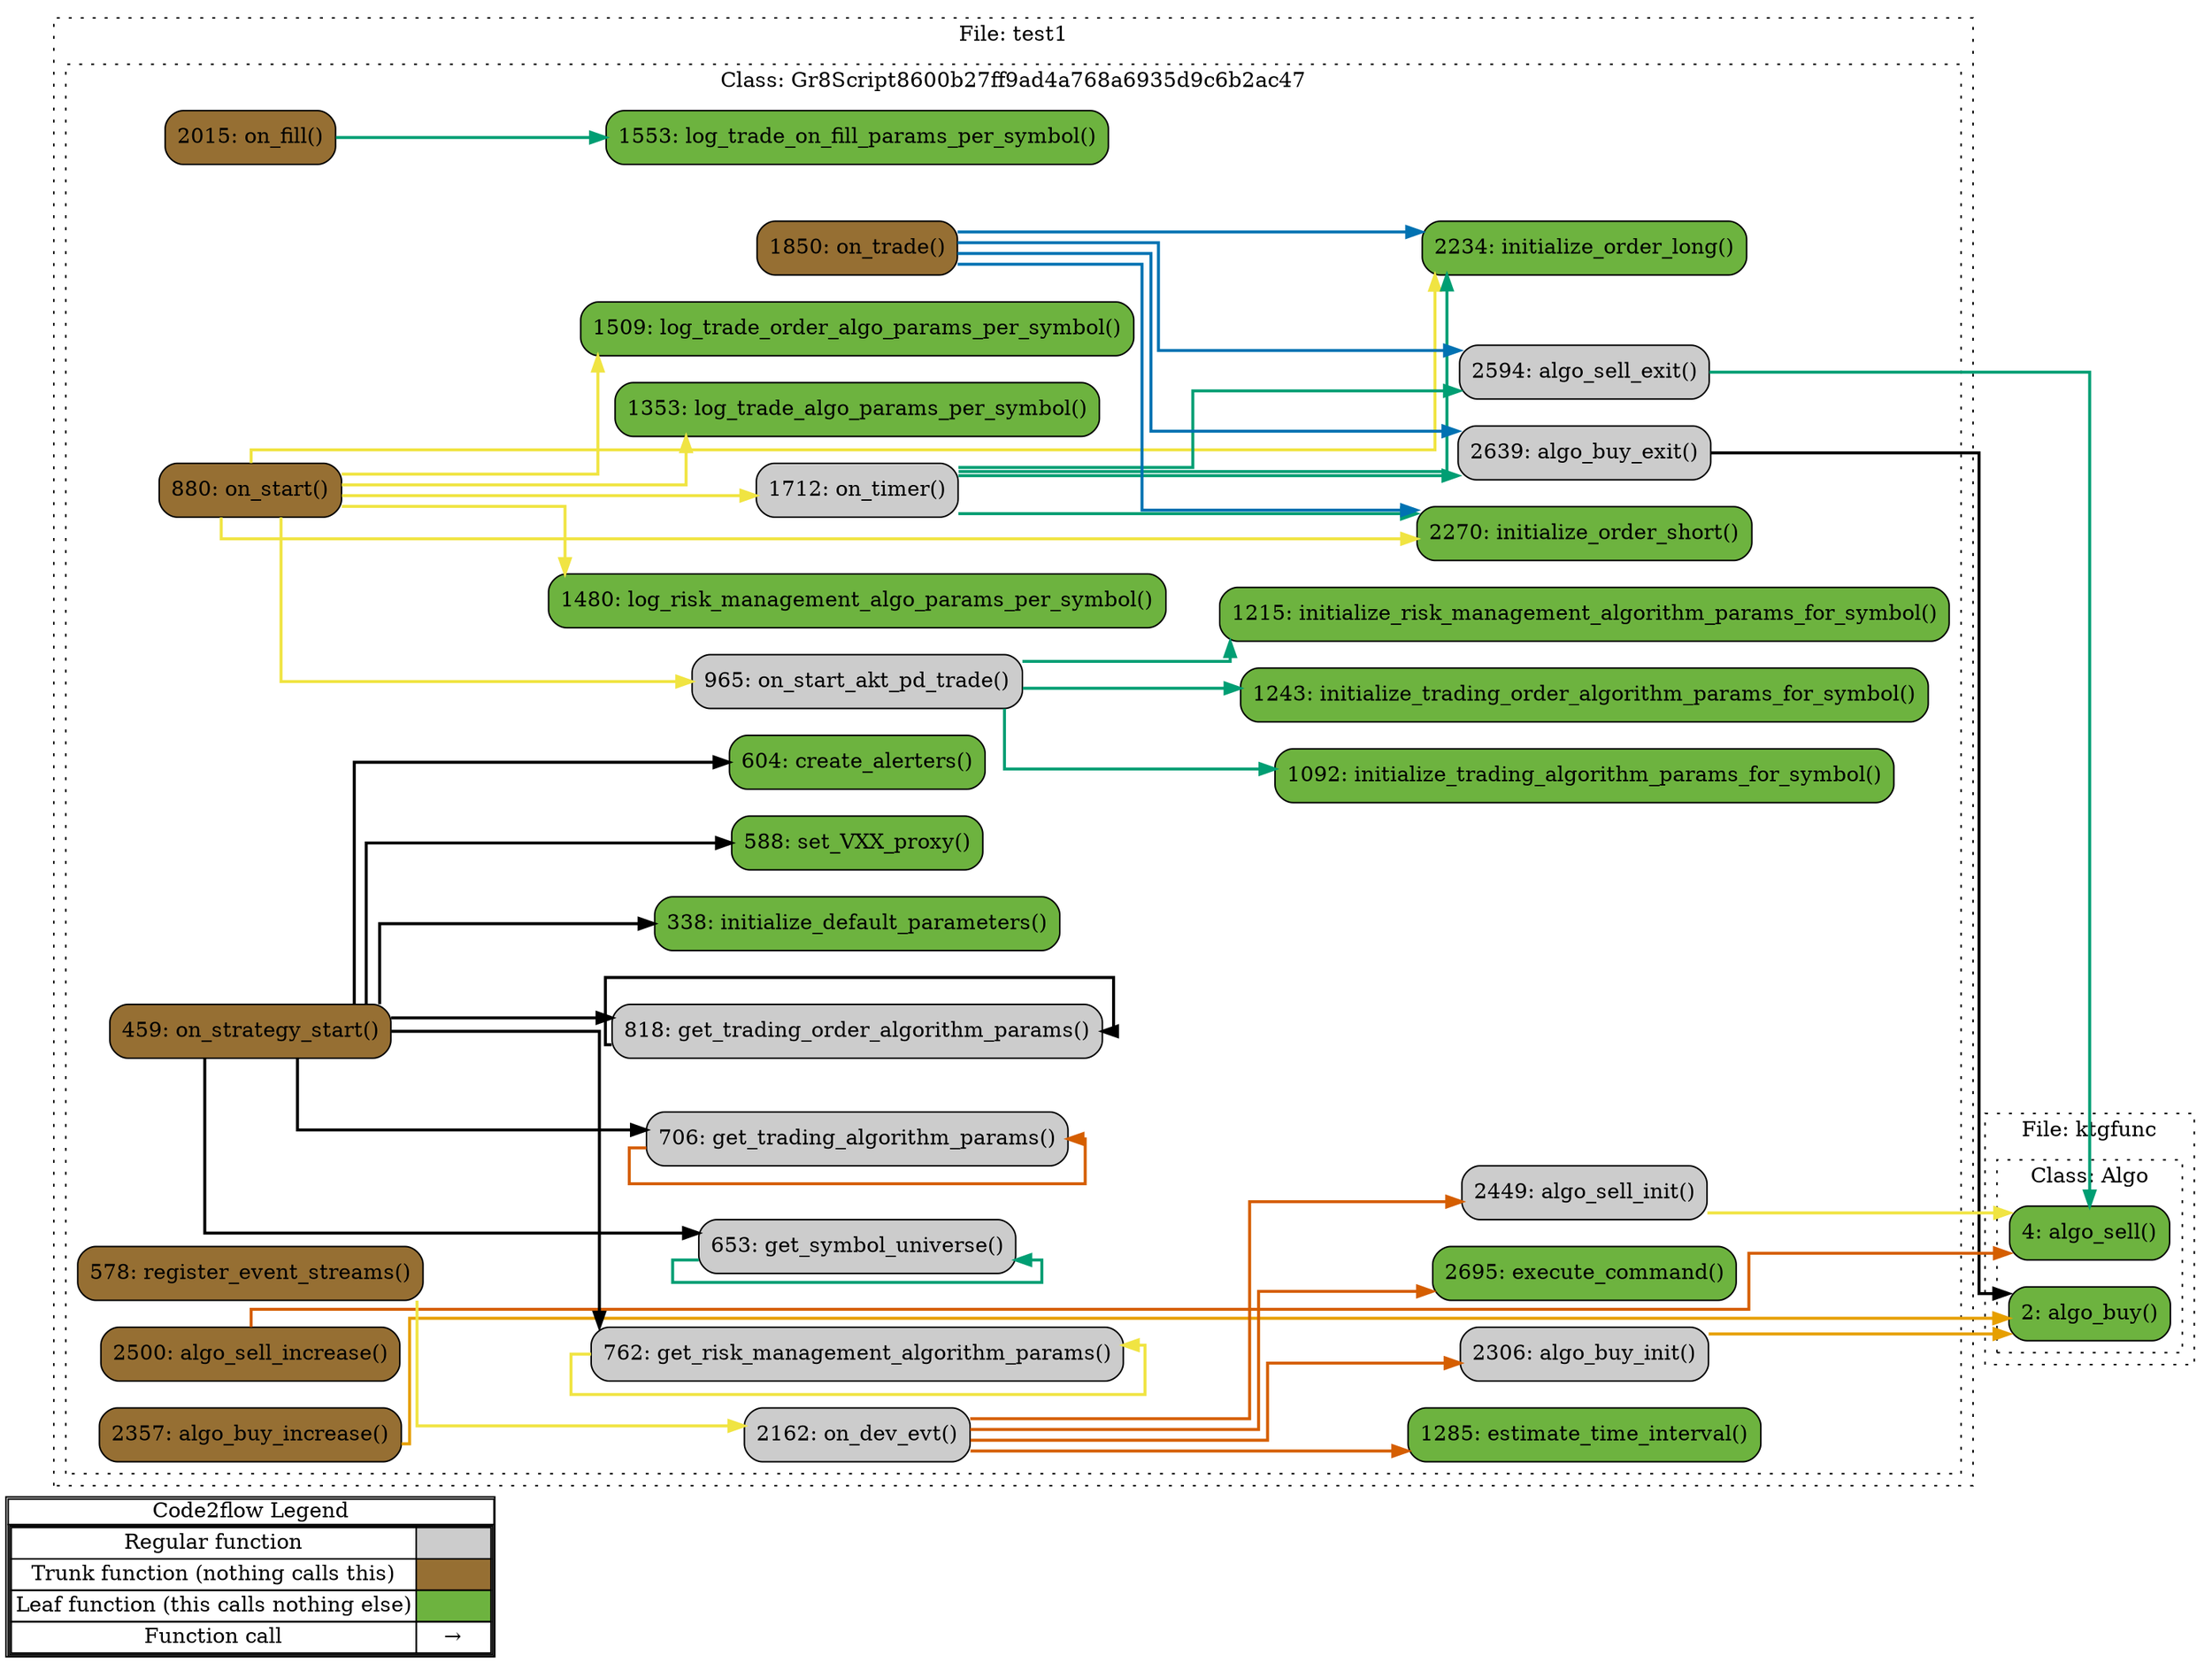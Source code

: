 digraph G {
concentrate=true;
splines="ortho";
rankdir="LR";
subgraph legend{
    rank = min;
    label = "legend";
    Legend [shape=none, margin=0, label = <
        <table cellspacing="0" cellpadding="0" border="1"><tr><td>Code2flow Legend</td></tr><tr><td>
        <table cellspacing="0">
        <tr><td>Regular function</td><td width="50px" bgcolor='#cccccc'></td></tr>
        <tr><td>Trunk function (nothing calls this)</td><td bgcolor='#966F33'></td></tr>
        <tr><td>Leaf function (this calls nothing else)</td><td bgcolor='#6db33f'></td></tr>
        <tr><td>Function call</td><td><font color='black'>&#8594;</font></td></tr>
        </table></td></tr></table>
        >];
}node_8ff64cdf [label="2: algo_buy()" my_metadata="Some metadata value" name="ktgfunc::Algo.algo_buy" shape="rect" style="rounded,filled" fillcolor="#6db33f" ];
node_840ef9eb [label="4: algo_sell()" name="ktgfunc::Algo.algo_sell" shape="rect" style="rounded,filled" fillcolor="#6db33f" ];
node_0ecd7da8 [label="2639: algo_buy_exit()" name="test1::Gr8Script8600b27ff9ad4a768a6935d9c6b2ac47.algo_buy_exit" shape="rect" style="rounded,filled" fillcolor="#cccccc" ];
node_2a31bec9 [label="2357: algo_buy_increase()" name="test1::Gr8Script8600b27ff9ad4a768a6935d9c6b2ac47.algo_buy_increase" shape="rect" style="rounded,filled" fillcolor="#966F33" ];
node_bd9a1c51 [label="2306: algo_buy_init()" name="test1::Gr8Script8600b27ff9ad4a768a6935d9c6b2ac47.algo_buy_init" shape="rect" style="rounded,filled" fillcolor="#cccccc" ];
node_2009b5e3 [label="2594: algo_sell_exit()" name="test1::Gr8Script8600b27ff9ad4a768a6935d9c6b2ac47.algo_sell_exit" shape="rect" style="rounded,filled" fillcolor="#cccccc" ];
node_01b91d76 [label="2500: algo_sell_increase()" name="test1::Gr8Script8600b27ff9ad4a768a6935d9c6b2ac47.algo_sell_increase" shape="rect" style="rounded,filled" fillcolor="#966F33" ];
node_90901abc [label="2449: algo_sell_init()" name="test1::Gr8Script8600b27ff9ad4a768a6935d9c6b2ac47.algo_sell_init" shape="rect" style="rounded,filled" fillcolor="#cccccc" ];
node_5a48158f [label="604: create_alerters()" name="test1::Gr8Script8600b27ff9ad4a768a6935d9c6b2ac47.create_alerters" shape="rect" style="rounded,filled" fillcolor="#6db33f" ];
node_29a1c0fa [label="1285: estimate_time_interval()" name="test1::Gr8Script8600b27ff9ad4a768a6935d9c6b2ac47.estimate_time_interval" shape="rect" style="rounded,filled" fillcolor="#6db33f" ];
node_89c893f0 [label="2695: execute_command()" name="test1::Gr8Script8600b27ff9ad4a768a6935d9c6b2ac47.execute_command" shape="rect" style="rounded,filled" fillcolor="#6db33f" ];
node_67171b2c [label="762: get_risk_management_algorithm_params()" name="test1::Gr8Script8600b27ff9ad4a768a6935d9c6b2ac47.get_risk_management_algorithm_params" shape="rect" style="rounded,filled" fillcolor="#cccccc" ];
node_2085ee5b [label="653: get_symbol_universe()" name="test1::Gr8Script8600b27ff9ad4a768a6935d9c6b2ac47.get_symbol_universe" shape="rect" style="rounded,filled" fillcolor="#cccccc" ];
node_0df74306 [label="706: get_trading_algorithm_params()" name="test1::Gr8Script8600b27ff9ad4a768a6935d9c6b2ac47.get_trading_algorithm_params" shape="rect" style="rounded,filled" fillcolor="#cccccc" ];
node_5db86be8 [label="818: get_trading_order_algorithm_params()" name="test1::Gr8Script8600b27ff9ad4a768a6935d9c6b2ac47.get_trading_order_algorithm_params" shape="rect" style="rounded,filled" fillcolor="#cccccc" ];
node_21ca4dd9 [label="338: initialize_default_parameters()" name="test1::Gr8Script8600b27ff9ad4a768a6935d9c6b2ac47.initialize_default_parameters" shape="rect" style="rounded,filled" fillcolor="#6db33f" ];
node_b60a78d6 [label="2234: initialize_order_long()" name="test1::Gr8Script8600b27ff9ad4a768a6935d9c6b2ac47.initialize_order_long" shape="rect" style="rounded,filled" fillcolor="#6db33f" ];
node_694b3c3f [label="2270: initialize_order_short()" name="test1::Gr8Script8600b27ff9ad4a768a6935d9c6b2ac47.initialize_order_short" shape="rect" style="rounded,filled" fillcolor="#6db33f" ];
node_e49e33e4 [label="1215: initialize_risk_management_algorithm_params_for_symbol()" name="test1::Gr8Script8600b27ff9ad4a768a6935d9c6b2ac47.initialize_risk_management_algorithm_params_for_symbol" shape="rect" style="rounded,filled" fillcolor="#6db33f" ];
node_bdc37d94 [label="1092: initialize_trading_algorithm_params_for_symbol()" name="test1::Gr8Script8600b27ff9ad4a768a6935d9c6b2ac47.initialize_trading_algorithm_params_for_symbol" shape="rect" style="rounded,filled" fillcolor="#6db33f" ];
node_2dca6e1c [label="1243: initialize_trading_order_algorithm_params_for_symbol()" name="test1::Gr8Script8600b27ff9ad4a768a6935d9c6b2ac47.initialize_trading_order_algorithm_params_for_symbol" shape="rect" style="rounded,filled" fillcolor="#6db33f" ];
node_b9e389ec [label="1480: log_risk_management_algo_params_per_symbol()" name="test1::Gr8Script8600b27ff9ad4a768a6935d9c6b2ac47.log_risk_management_algo_params_per_symbol" shape="rect" style="rounded,filled" fillcolor="#6db33f" ];
node_c4fb09e2 [label="1353: log_trade_algo_params_per_symbol()" name="test1::Gr8Script8600b27ff9ad4a768a6935d9c6b2ac47.log_trade_algo_params_per_symbol" shape="rect" style="rounded,filled" fillcolor="#6db33f" ];
node_f460d1c8 [label="1553: log_trade_on_fill_params_per_symbol()" name="test1::Gr8Script8600b27ff9ad4a768a6935d9c6b2ac47.log_trade_on_fill_params_per_symbol" shape="rect" style="rounded,filled" fillcolor="#6db33f" ];
node_e26abea9 [label="1509: log_trade_order_algo_params_per_symbol()" name="test1::Gr8Script8600b27ff9ad4a768a6935d9c6b2ac47.log_trade_order_algo_params_per_symbol" shape="rect" style="rounded,filled" fillcolor="#6db33f" ];
node_77bb0606 [label="2162: on_dev_evt()" name="test1::Gr8Script8600b27ff9ad4a768a6935d9c6b2ac47.on_dev_evt" shape="rect" style="rounded,filled" fillcolor="#cccccc" ];
node_ae18612b [label="2015: on_fill()" name="test1::Gr8Script8600b27ff9ad4a768a6935d9c6b2ac47.on_fill" shape="rect" style="rounded,filled" fillcolor="#966F33" ];
node_4cb32d1c [label="880: on_start()" name="test1::Gr8Script8600b27ff9ad4a768a6935d9c6b2ac47.on_start" shape="rect" style="rounded,filled" fillcolor="#966F33" ];
node_2429c5fb [label="965: on_start_akt_pd_trade()" name="test1::Gr8Script8600b27ff9ad4a768a6935d9c6b2ac47.on_start_akt_pd_trade" shape="rect" style="rounded,filled" fillcolor="#cccccc" ];
node_83320878 [label="459: on_strategy_start()" name="test1::Gr8Script8600b27ff9ad4a768a6935d9c6b2ac47.on_strategy_start" shape="rect" style="rounded,filled" fillcolor="#966F33" ];
node_43e0a90b [label="1712: on_timer()" name="test1::Gr8Script8600b27ff9ad4a768a6935d9c6b2ac47.on_timer" shape="rect" style="rounded,filled" fillcolor="#cccccc" ];
node_e7c05d75 [label="1850: on_trade()" name="test1::Gr8Script8600b27ff9ad4a768a6935d9c6b2ac47.on_trade" shape="rect" style="rounded,filled" fillcolor="#966F33" ];
node_4fd7848c [label="578: register_event_streams()" name="test1::Gr8Script8600b27ff9ad4a768a6935d9c6b2ac47.register_event_streams" shape="rect" style="rounded,filled" fillcolor="#966F33" ];
node_c00de74a [label="588: set_VXX_proxy()" name="test1::Gr8Script8600b27ff9ad4a768a6935d9c6b2ac47.set_VXX_proxy" shape="rect" style="rounded,filled" fillcolor="#6db33f" ];
node_0ecd7da8 -> node_8ff64cdf [color="#000000" penwidth="2"];
node_2a31bec9 -> node_8ff64cdf [color="#E69F00" penwidth="2"];
node_bd9a1c51 -> node_8ff64cdf [color="#E69F00" penwidth="2"];
node_2009b5e3 -> node_840ef9eb [color="#009E73" penwidth="2"];
node_01b91d76 -> node_840ef9eb [color="#D55E00" penwidth="2"];
node_90901abc -> node_840ef9eb [color="#F0E442" penwidth="2"];
node_67171b2c -> node_67171b2c [color="#F0E442" penwidth="2"];
node_2085ee5b -> node_2085ee5b [color="#009E73" penwidth="2"];
node_0df74306 -> node_0df74306 [color="#D55E00" penwidth="2"];
node_5db86be8 -> node_5db86be8 [color="#000000" penwidth="2"];
node_77bb0606 -> node_bd9a1c51 [color="#D55E00" penwidth="2"];
node_77bb0606 -> node_90901abc [color="#D55E00" penwidth="2"];
node_77bb0606 -> node_29a1c0fa [color="#D55E00" penwidth="2"];
node_77bb0606 -> node_29a1c0fa [color="#D55E00" penwidth="2"];
node_77bb0606 -> node_89c893f0 [color="#D55E00" penwidth="2"];
node_ae18612b -> node_f460d1c8 [color="#009E73" penwidth="2"];
node_4cb32d1c -> node_b60a78d6 [color="#F0E442" penwidth="2"];
node_4cb32d1c -> node_694b3c3f [color="#F0E442" penwidth="2"];
node_4cb32d1c -> node_b9e389ec [color="#F0E442" penwidth="2"];
node_4cb32d1c -> node_c4fb09e2 [color="#F0E442" penwidth="2"];
node_4cb32d1c -> node_e26abea9 [color="#F0E442" penwidth="2"];
node_4cb32d1c -> node_2429c5fb [color="#F0E442" penwidth="2"];
node_4cb32d1c -> node_43e0a90b [color="#F0E442" penwidth="2"];
node_2429c5fb -> node_e49e33e4 [color="#009E73" penwidth="2"];
node_2429c5fb -> node_bdc37d94 [color="#009E73" penwidth="2"];
node_2429c5fb -> node_2dca6e1c [color="#009E73" penwidth="2"];
node_83320878 -> node_5a48158f [color="#000000" penwidth="2"];
node_83320878 -> node_67171b2c [color="#000000" penwidth="2"];
node_83320878 -> node_2085ee5b [color="#000000" penwidth="2"];
node_83320878 -> node_0df74306 [color="#000000" penwidth="2"];
node_83320878 -> node_5db86be8 [color="#000000" penwidth="2"];
node_83320878 -> node_21ca4dd9 [color="#000000" penwidth="2"];
node_83320878 -> node_c00de74a [color="#000000" penwidth="2"];
node_43e0a90b -> node_0ecd7da8 [color="#009E73" penwidth="2"];
node_43e0a90b -> node_0ecd7da8 [color="#009E73" penwidth="2"];
node_43e0a90b -> node_0ecd7da8 [color="#009E73" penwidth="2"];
node_43e0a90b -> node_0ecd7da8 [color="#009E73" penwidth="2"];
node_43e0a90b -> node_2009b5e3 [color="#009E73" penwidth="2"];
node_43e0a90b -> node_2009b5e3 [color="#009E73" penwidth="2"];
node_43e0a90b -> node_2009b5e3 [color="#009E73" penwidth="2"];
node_43e0a90b -> node_2009b5e3 [color="#009E73" penwidth="2"];
node_43e0a90b -> node_b60a78d6 [color="#009E73" penwidth="2"];
node_43e0a90b -> node_694b3c3f [color="#009E73" penwidth="2"];
node_e7c05d75 -> node_0ecd7da8 [color="#0072B2" penwidth="2"];
node_e7c05d75 -> node_0ecd7da8 [color="#0072B2" penwidth="2"];
node_e7c05d75 -> node_0ecd7da8 [color="#0072B2" penwidth="2"];
node_e7c05d75 -> node_0ecd7da8 [color="#0072B2" penwidth="2"];
node_e7c05d75 -> node_2009b5e3 [color="#0072B2" penwidth="2"];
node_e7c05d75 -> node_2009b5e3 [color="#0072B2" penwidth="2"];
node_e7c05d75 -> node_2009b5e3 [color="#0072B2" penwidth="2"];
node_e7c05d75 -> node_2009b5e3 [color="#0072B2" penwidth="2"];
node_e7c05d75 -> node_b60a78d6 [color="#0072B2" penwidth="2"];
node_e7c05d75 -> node_694b3c3f [color="#0072B2" penwidth="2"];
node_4fd7848c -> node_77bb0606 [color="#F0E442" penwidth="2"];
subgraph cluster_58208fea {
    label="File: ktgfunc";
    name="ktgfunc";
    style="filled";
    graph[style=dotted];
    subgraph cluster_b4169c75 {
        node_8ff64cdf node_840ef9eb;
        label="Class: Algo";
        name="Algo";
        style="filled";
        graph[style=dotted];
    };
};
subgraph cluster_45fbd41d {
    label="File: test1";
    name="test1";
    style="filled";
    graph[style=dotted];
    subgraph cluster_a13af175 {
        node_21ca4dd9 node_83320878 node_4fd7848c node_c00de74a node_5a48158f node_2085ee5b node_0df74306 node_67171b2c node_5db86be8 node_4cb32d1c node_2429c5fb node_bdc37d94 node_e49e33e4 node_2dca6e1c node_29a1c0fa node_c4fb09e2 node_b9e389ec node_e26abea9 node_f460d1c8 node_43e0a90b node_e7c05d75 node_ae18612b node_77bb0606 node_b60a78d6 node_694b3c3f node_bd9a1c51 node_2a31bec9 node_90901abc node_01b91d76 node_2009b5e3 node_0ecd7da8 node_89c893f0;
        label="Class: Gr8Script8600b27ff9ad4a768a6935d9c6b2ac47";
        name="Gr8Script8600b27ff9ad4a768a6935d9c6b2ac47";
        style="filled";
        graph[style=dotted];
    };
};
}
